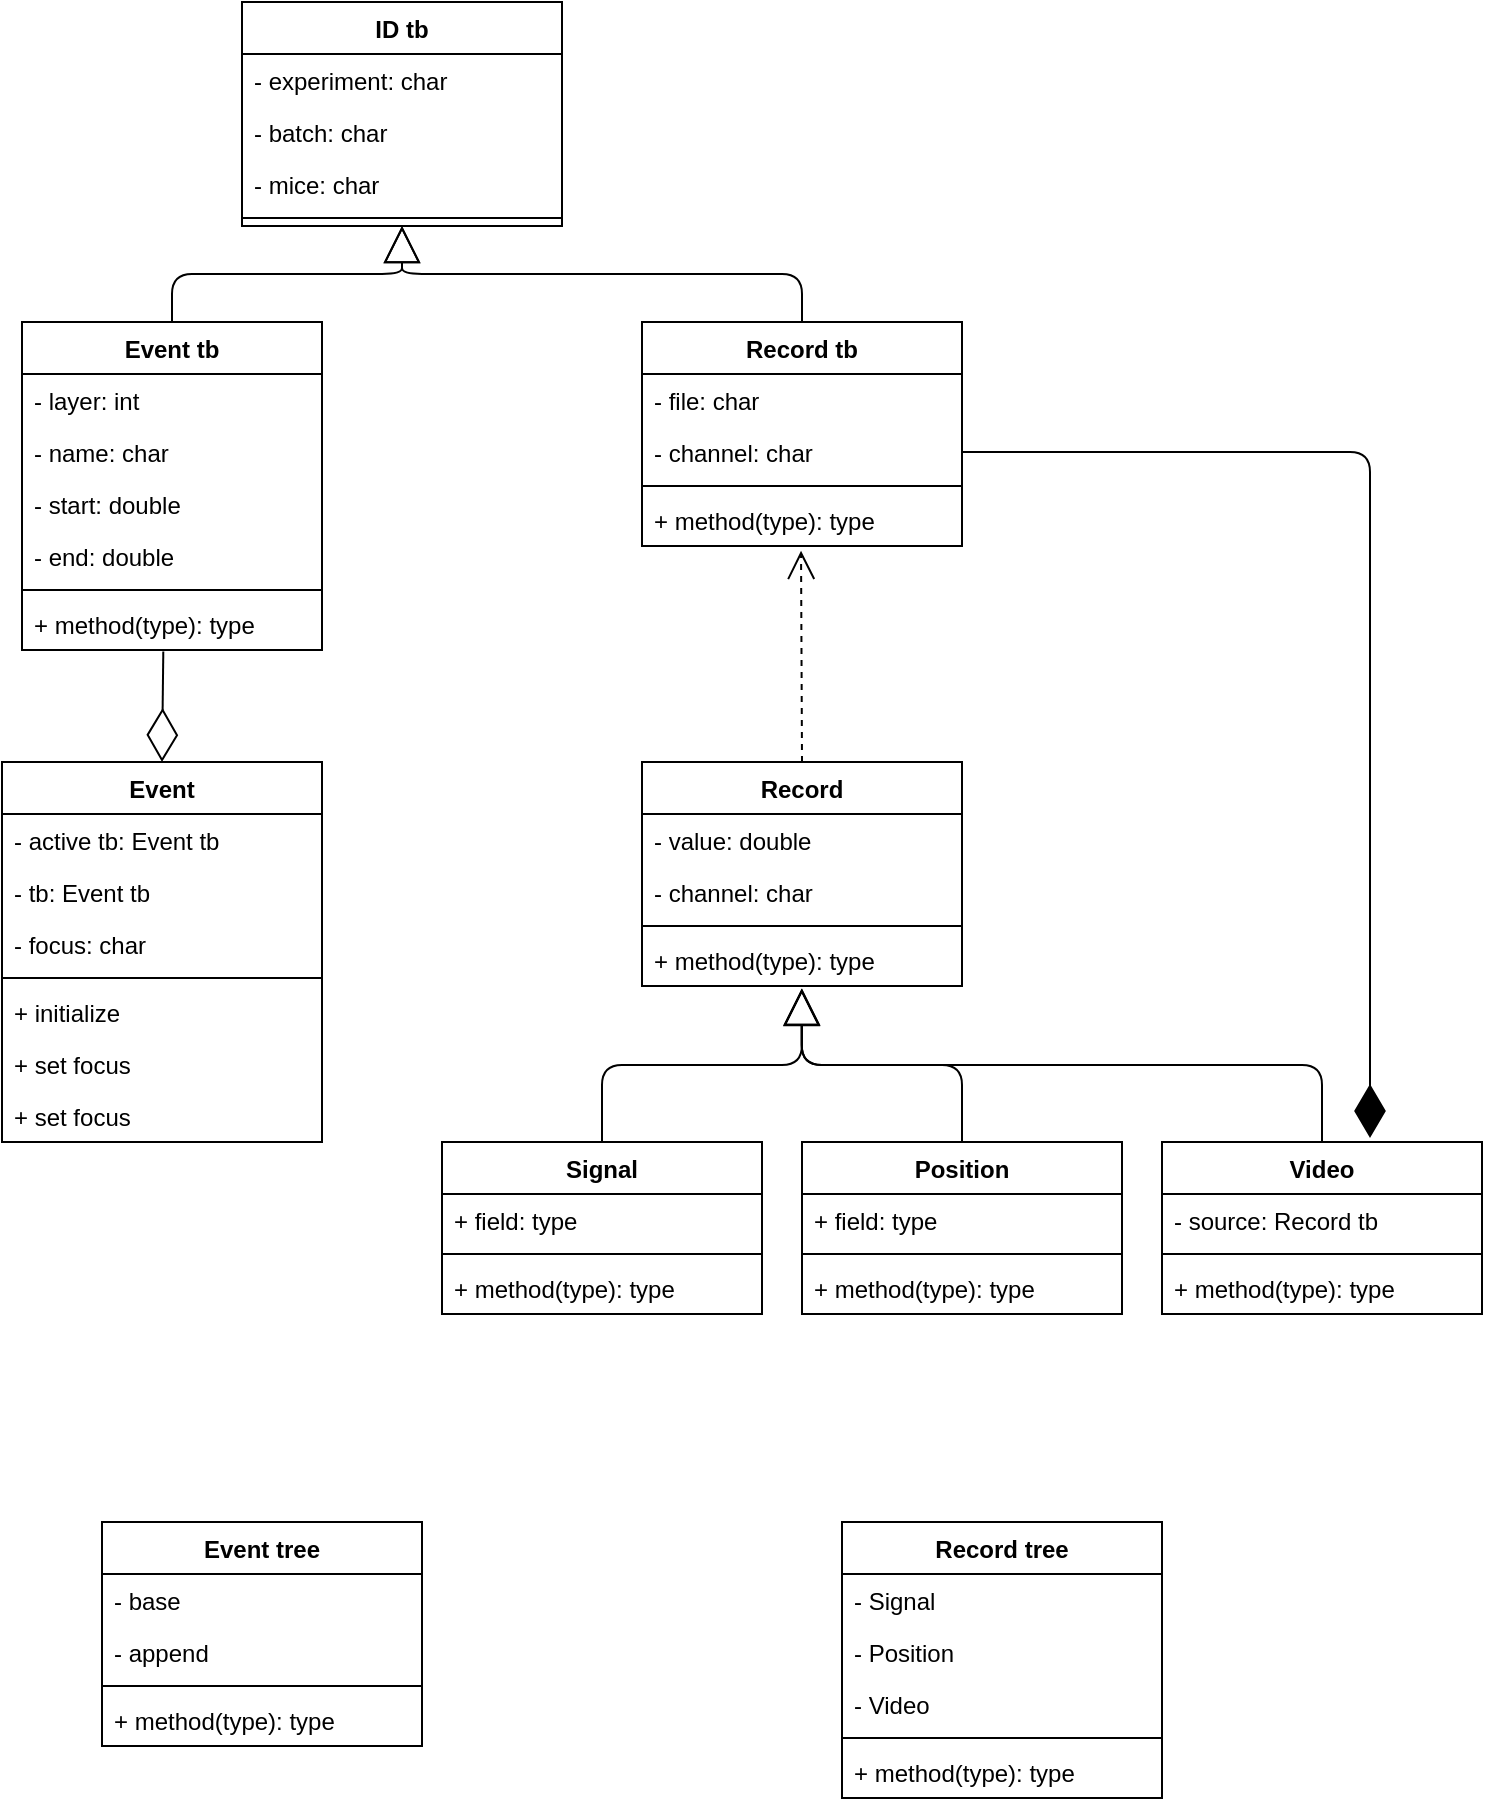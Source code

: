<mxfile version="18.1.2" type="github">
  <diagram id="C5RBs43oDa-KdzZeNtuy" name="Page-1">
    <mxGraphModel dx="1185" dy="670" grid="1" gridSize="10" guides="1" tooltips="1" connect="1" arrows="1" fold="1" page="1" pageScale="1" pageWidth="827" pageHeight="1169" math="0" shadow="0">
      <root>
        <mxCell id="WIyWlLk6GJQsqaUBKTNV-0" />
        <mxCell id="WIyWlLk6GJQsqaUBKTNV-1" parent="WIyWlLk6GJQsqaUBKTNV-0" />
        <mxCell id="g5X8tNQzVNiP0ZFBKcUi-2" value="ID tb" style="swimlane;fontStyle=1;align=center;verticalAlign=top;childLayout=stackLayout;horizontal=1;startSize=26;horizontalStack=0;resizeParent=1;resizeParentMax=0;resizeLast=0;collapsible=1;marginBottom=0;" vertex="1" parent="WIyWlLk6GJQsqaUBKTNV-1">
          <mxGeometry x="120" y="50" width="160" height="112" as="geometry">
            <mxRectangle x="120" y="50" width="40" height="26" as="alternateBounds" />
          </mxGeometry>
        </mxCell>
        <mxCell id="g5X8tNQzVNiP0ZFBKcUi-3" value="- experiment: char" style="text;strokeColor=none;fillColor=none;align=left;verticalAlign=top;spacingLeft=4;spacingRight=4;overflow=hidden;rotatable=0;points=[[0,0.5],[1,0.5]];portConstraint=eastwest;" vertex="1" parent="g5X8tNQzVNiP0ZFBKcUi-2">
          <mxGeometry y="26" width="160" height="26" as="geometry" />
        </mxCell>
        <mxCell id="g5X8tNQzVNiP0ZFBKcUi-6" value="- batch: char" style="text;strokeColor=none;fillColor=none;align=left;verticalAlign=top;spacingLeft=4;spacingRight=4;overflow=hidden;rotatable=0;points=[[0,0.5],[1,0.5]];portConstraint=eastwest;" vertex="1" parent="g5X8tNQzVNiP0ZFBKcUi-2">
          <mxGeometry y="52" width="160" height="26" as="geometry" />
        </mxCell>
        <mxCell id="g5X8tNQzVNiP0ZFBKcUi-7" value="- mice: char" style="text;strokeColor=none;fillColor=none;align=left;verticalAlign=top;spacingLeft=4;spacingRight=4;overflow=hidden;rotatable=0;points=[[0,0.5],[1,0.5]];portConstraint=eastwest;" vertex="1" parent="g5X8tNQzVNiP0ZFBKcUi-2">
          <mxGeometry y="78" width="160" height="26" as="geometry" />
        </mxCell>
        <mxCell id="g5X8tNQzVNiP0ZFBKcUi-4" value="" style="line;strokeWidth=1;fillColor=none;align=left;verticalAlign=middle;spacingTop=-1;spacingLeft=3;spacingRight=3;rotatable=0;labelPosition=right;points=[];portConstraint=eastwest;" vertex="1" parent="g5X8tNQzVNiP0ZFBKcUi-2">
          <mxGeometry y="104" width="160" height="8" as="geometry" />
        </mxCell>
        <mxCell id="g5X8tNQzVNiP0ZFBKcUi-10" value="Event tb" style="swimlane;fontStyle=1;align=center;verticalAlign=top;childLayout=stackLayout;horizontal=1;startSize=26;horizontalStack=0;resizeParent=1;resizeParentMax=0;resizeLast=0;collapsible=1;marginBottom=0;" vertex="1" parent="WIyWlLk6GJQsqaUBKTNV-1">
          <mxGeometry x="10" y="210" width="150" height="164" as="geometry">
            <mxRectangle x="10" y="210" width="70" height="26" as="alternateBounds" />
          </mxGeometry>
        </mxCell>
        <mxCell id="g5X8tNQzVNiP0ZFBKcUi-11" value="- layer: int" style="text;strokeColor=none;fillColor=none;align=left;verticalAlign=top;spacingLeft=4;spacingRight=4;overflow=hidden;rotatable=0;points=[[0,0.5],[1,0.5]];portConstraint=eastwest;" vertex="1" parent="g5X8tNQzVNiP0ZFBKcUi-10">
          <mxGeometry y="26" width="150" height="26" as="geometry" />
        </mxCell>
        <mxCell id="g5X8tNQzVNiP0ZFBKcUi-16" value="- name: char" style="text;strokeColor=none;fillColor=none;align=left;verticalAlign=top;spacingLeft=4;spacingRight=4;overflow=hidden;rotatable=0;points=[[0,0.5],[1,0.5]];portConstraint=eastwest;" vertex="1" parent="g5X8tNQzVNiP0ZFBKcUi-10">
          <mxGeometry y="52" width="150" height="26" as="geometry" />
        </mxCell>
        <mxCell id="g5X8tNQzVNiP0ZFBKcUi-17" value="- start: double" style="text;strokeColor=none;fillColor=none;align=left;verticalAlign=top;spacingLeft=4;spacingRight=4;overflow=hidden;rotatable=0;points=[[0,0.5],[1,0.5]];portConstraint=eastwest;" vertex="1" parent="g5X8tNQzVNiP0ZFBKcUi-10">
          <mxGeometry y="78" width="150" height="26" as="geometry" />
        </mxCell>
        <mxCell id="g5X8tNQzVNiP0ZFBKcUi-18" value="- end: double" style="text;strokeColor=none;fillColor=none;align=left;verticalAlign=top;spacingLeft=4;spacingRight=4;overflow=hidden;rotatable=0;points=[[0,0.5],[1,0.5]];portConstraint=eastwest;" vertex="1" parent="g5X8tNQzVNiP0ZFBKcUi-10">
          <mxGeometry y="104" width="150" height="26" as="geometry" />
        </mxCell>
        <mxCell id="g5X8tNQzVNiP0ZFBKcUi-12" value="" style="line;strokeWidth=1;fillColor=none;align=left;verticalAlign=middle;spacingTop=-1;spacingLeft=3;spacingRight=3;rotatable=0;labelPosition=right;points=[];portConstraint=eastwest;" vertex="1" parent="g5X8tNQzVNiP0ZFBKcUi-10">
          <mxGeometry y="130" width="150" height="8" as="geometry" />
        </mxCell>
        <mxCell id="g5X8tNQzVNiP0ZFBKcUi-13" value="+ method(type): type" style="text;strokeColor=none;fillColor=none;align=left;verticalAlign=top;spacingLeft=4;spacingRight=4;overflow=hidden;rotatable=0;points=[[0,0.5],[1,0.5]];portConstraint=eastwest;" vertex="1" parent="g5X8tNQzVNiP0ZFBKcUi-10">
          <mxGeometry y="138" width="150" height="26" as="geometry" />
        </mxCell>
        <mxCell id="g5X8tNQzVNiP0ZFBKcUi-21" value="Record tb" style="swimlane;fontStyle=1;align=center;verticalAlign=top;childLayout=stackLayout;horizontal=1;startSize=26;horizontalStack=0;resizeParent=1;resizeParentMax=0;resizeLast=0;collapsible=1;marginBottom=0;" vertex="1" parent="WIyWlLk6GJQsqaUBKTNV-1">
          <mxGeometry x="320" y="210" width="160" height="112" as="geometry">
            <mxRectangle x="230" y="210" width="70" height="26" as="alternateBounds" />
          </mxGeometry>
        </mxCell>
        <mxCell id="g5X8tNQzVNiP0ZFBKcUi-22" value="- file: char" style="text;strokeColor=none;fillColor=none;align=left;verticalAlign=top;spacingLeft=4;spacingRight=4;overflow=hidden;rotatable=0;points=[[0,0.5],[1,0.5]];portConstraint=eastwest;" vertex="1" parent="g5X8tNQzVNiP0ZFBKcUi-21">
          <mxGeometry y="26" width="160" height="26" as="geometry" />
        </mxCell>
        <mxCell id="g5X8tNQzVNiP0ZFBKcUi-25" value="- channel: char" style="text;strokeColor=none;fillColor=none;align=left;verticalAlign=top;spacingLeft=4;spacingRight=4;overflow=hidden;rotatable=0;points=[[0,0.5],[1,0.5]];portConstraint=eastwest;" vertex="1" parent="g5X8tNQzVNiP0ZFBKcUi-21">
          <mxGeometry y="52" width="160" height="26" as="geometry" />
        </mxCell>
        <mxCell id="g5X8tNQzVNiP0ZFBKcUi-23" value="" style="line;strokeWidth=1;fillColor=none;align=left;verticalAlign=middle;spacingTop=-1;spacingLeft=3;spacingRight=3;rotatable=0;labelPosition=right;points=[];portConstraint=eastwest;" vertex="1" parent="g5X8tNQzVNiP0ZFBKcUi-21">
          <mxGeometry y="78" width="160" height="8" as="geometry" />
        </mxCell>
        <mxCell id="g5X8tNQzVNiP0ZFBKcUi-24" value="+ method(type): type" style="text;strokeColor=none;fillColor=none;align=left;verticalAlign=top;spacingLeft=4;spacingRight=4;overflow=hidden;rotatable=0;points=[[0,0.5],[1,0.5]];portConstraint=eastwest;" vertex="1" parent="g5X8tNQzVNiP0ZFBKcUi-21">
          <mxGeometry y="86" width="160" height="26" as="geometry" />
        </mxCell>
        <mxCell id="g5X8tNQzVNiP0ZFBKcUi-29" value="Event" style="swimlane;fontStyle=1;align=center;verticalAlign=top;childLayout=stackLayout;horizontal=1;startSize=26;horizontalStack=0;resizeParent=1;resizeParentMax=0;resizeLast=0;collapsible=1;marginBottom=0;" vertex="1" parent="WIyWlLk6GJQsqaUBKTNV-1">
          <mxGeometry y="430" width="160" height="190" as="geometry" />
        </mxCell>
        <mxCell id="g5X8tNQzVNiP0ZFBKcUi-30" value="- active tb: Event tb" style="text;strokeColor=none;fillColor=none;align=left;verticalAlign=top;spacingLeft=4;spacingRight=4;overflow=hidden;rotatable=0;points=[[0,0.5],[1,0.5]];portConstraint=eastwest;" vertex="1" parent="g5X8tNQzVNiP0ZFBKcUi-29">
          <mxGeometry y="26" width="160" height="26" as="geometry" />
        </mxCell>
        <mxCell id="g5X8tNQzVNiP0ZFBKcUi-33" value="- tb: Event tb" style="text;strokeColor=none;fillColor=none;align=left;verticalAlign=top;spacingLeft=4;spacingRight=4;overflow=hidden;rotatable=0;points=[[0,0.5],[1,0.5]];portConstraint=eastwest;" vertex="1" parent="g5X8tNQzVNiP0ZFBKcUi-29">
          <mxGeometry y="52" width="160" height="26" as="geometry" />
        </mxCell>
        <mxCell id="g5X8tNQzVNiP0ZFBKcUi-34" value="- focus: char" style="text;strokeColor=none;fillColor=none;align=left;verticalAlign=top;spacingLeft=4;spacingRight=4;overflow=hidden;rotatable=0;points=[[0,0.5],[1,0.5]];portConstraint=eastwest;" vertex="1" parent="g5X8tNQzVNiP0ZFBKcUi-29">
          <mxGeometry y="78" width="160" height="26" as="geometry" />
        </mxCell>
        <mxCell id="g5X8tNQzVNiP0ZFBKcUi-31" value="" style="line;strokeWidth=1;fillColor=none;align=left;verticalAlign=middle;spacingTop=-1;spacingLeft=3;spacingRight=3;rotatable=0;labelPosition=right;points=[];portConstraint=eastwest;" vertex="1" parent="g5X8tNQzVNiP0ZFBKcUi-29">
          <mxGeometry y="104" width="160" height="8" as="geometry" />
        </mxCell>
        <mxCell id="g5X8tNQzVNiP0ZFBKcUi-37" value="+ initialize" style="text;strokeColor=none;fillColor=none;align=left;verticalAlign=top;spacingLeft=4;spacingRight=4;overflow=hidden;rotatable=0;points=[[0,0.5],[1,0.5]];portConstraint=eastwest;" vertex="1" parent="g5X8tNQzVNiP0ZFBKcUi-29">
          <mxGeometry y="112" width="160" height="26" as="geometry" />
        </mxCell>
        <mxCell id="g5X8tNQzVNiP0ZFBKcUi-32" value="+ set focus" style="text;strokeColor=none;fillColor=none;align=left;verticalAlign=top;spacingLeft=4;spacingRight=4;overflow=hidden;rotatable=0;points=[[0,0.5],[1,0.5]];portConstraint=eastwest;" vertex="1" parent="g5X8tNQzVNiP0ZFBKcUi-29">
          <mxGeometry y="138" width="160" height="26" as="geometry" />
        </mxCell>
        <mxCell id="g5X8tNQzVNiP0ZFBKcUi-38" value="+ set focus" style="text;strokeColor=none;fillColor=none;align=left;verticalAlign=top;spacingLeft=4;spacingRight=4;overflow=hidden;rotatable=0;points=[[0,0.5],[1,0.5]];portConstraint=eastwest;" vertex="1" parent="g5X8tNQzVNiP0ZFBKcUi-29">
          <mxGeometry y="164" width="160" height="26" as="geometry" />
        </mxCell>
        <mxCell id="g5X8tNQzVNiP0ZFBKcUi-40" value="" style="endArrow=diamondThin;endFill=0;endSize=24;html=1;rounded=0;exitX=0.471;exitY=1.027;exitDx=0;exitDy=0;exitPerimeter=0;entryX=0.5;entryY=0;entryDx=0;entryDy=0;" edge="1" parent="WIyWlLk6GJQsqaUBKTNV-1" source="g5X8tNQzVNiP0ZFBKcUi-13" target="g5X8tNQzVNiP0ZFBKcUi-29">
          <mxGeometry width="160" relative="1" as="geometry">
            <mxPoint x="150" y="350" as="sourcePoint" />
            <mxPoint x="210" y="400" as="targetPoint" />
          </mxGeometry>
        </mxCell>
        <mxCell id="g5X8tNQzVNiP0ZFBKcUi-45" value="Record" style="swimlane;fontStyle=1;align=center;verticalAlign=top;childLayout=stackLayout;horizontal=1;startSize=26;horizontalStack=0;resizeParent=1;resizeParentMax=0;resizeLast=0;collapsible=1;marginBottom=0;" vertex="1" parent="WIyWlLk6GJQsqaUBKTNV-1">
          <mxGeometry x="320" y="430" width="160" height="112" as="geometry" />
        </mxCell>
        <mxCell id="g5X8tNQzVNiP0ZFBKcUi-46" value="- value: double" style="text;strokeColor=none;fillColor=none;align=left;verticalAlign=top;spacingLeft=4;spacingRight=4;overflow=hidden;rotatable=0;points=[[0,0.5],[1,0.5]];portConstraint=eastwest;" vertex="1" parent="g5X8tNQzVNiP0ZFBKcUi-45">
          <mxGeometry y="26" width="160" height="26" as="geometry" />
        </mxCell>
        <mxCell id="g5X8tNQzVNiP0ZFBKcUi-49" value="- channel: char" style="text;strokeColor=none;fillColor=none;align=left;verticalAlign=top;spacingLeft=4;spacingRight=4;overflow=hidden;rotatable=0;points=[[0,0.5],[1,0.5]];portConstraint=eastwest;" vertex="1" parent="g5X8tNQzVNiP0ZFBKcUi-45">
          <mxGeometry y="52" width="160" height="26" as="geometry" />
        </mxCell>
        <mxCell id="g5X8tNQzVNiP0ZFBKcUi-47" value="" style="line;strokeWidth=1;fillColor=none;align=left;verticalAlign=middle;spacingTop=-1;spacingLeft=3;spacingRight=3;rotatable=0;labelPosition=right;points=[];portConstraint=eastwest;" vertex="1" parent="g5X8tNQzVNiP0ZFBKcUi-45">
          <mxGeometry y="78" width="160" height="8" as="geometry" />
        </mxCell>
        <mxCell id="g5X8tNQzVNiP0ZFBKcUi-48" value="+ method(type): type" style="text;strokeColor=none;fillColor=none;align=left;verticalAlign=top;spacingLeft=4;spacingRight=4;overflow=hidden;rotatable=0;points=[[0,0.5],[1,0.5]];portConstraint=eastwest;" vertex="1" parent="g5X8tNQzVNiP0ZFBKcUi-45">
          <mxGeometry y="86" width="160" height="26" as="geometry" />
        </mxCell>
        <mxCell id="g5X8tNQzVNiP0ZFBKcUi-50" value="" style="endArrow=open;endSize=12;dashed=1;html=1;rounded=0;entryX=0.497;entryY=1.093;entryDx=0;entryDy=0;entryPerimeter=0;exitX=0.5;exitY=0;exitDx=0;exitDy=0;" edge="1" parent="WIyWlLk6GJQsqaUBKTNV-1" source="g5X8tNQzVNiP0ZFBKcUi-45" target="g5X8tNQzVNiP0ZFBKcUi-24">
          <mxGeometry width="160" relative="1" as="geometry">
            <mxPoint x="150" y="350" as="sourcePoint" />
            <mxPoint x="310" y="350" as="targetPoint" />
          </mxGeometry>
        </mxCell>
        <mxCell id="g5X8tNQzVNiP0ZFBKcUi-62" value="Signal" style="swimlane;fontStyle=1;align=center;verticalAlign=top;childLayout=stackLayout;horizontal=1;startSize=26;horizontalStack=0;resizeParent=1;resizeParentMax=0;resizeLast=0;collapsible=1;marginBottom=0;" vertex="1" parent="WIyWlLk6GJQsqaUBKTNV-1">
          <mxGeometry x="220" y="620" width="160" height="86" as="geometry">
            <mxRectangle x="180" y="610" width="70" height="26" as="alternateBounds" />
          </mxGeometry>
        </mxCell>
        <mxCell id="g5X8tNQzVNiP0ZFBKcUi-63" value="+ field: type" style="text;strokeColor=none;fillColor=none;align=left;verticalAlign=top;spacingLeft=4;spacingRight=4;overflow=hidden;rotatable=0;points=[[0,0.5],[1,0.5]];portConstraint=eastwest;" vertex="1" parent="g5X8tNQzVNiP0ZFBKcUi-62">
          <mxGeometry y="26" width="160" height="26" as="geometry" />
        </mxCell>
        <mxCell id="g5X8tNQzVNiP0ZFBKcUi-64" value="" style="line;strokeWidth=1;fillColor=none;align=left;verticalAlign=middle;spacingTop=-1;spacingLeft=3;spacingRight=3;rotatable=0;labelPosition=right;points=[];portConstraint=eastwest;" vertex="1" parent="g5X8tNQzVNiP0ZFBKcUi-62">
          <mxGeometry y="52" width="160" height="8" as="geometry" />
        </mxCell>
        <mxCell id="g5X8tNQzVNiP0ZFBKcUi-65" value="+ method(type): type" style="text;strokeColor=none;fillColor=none;align=left;verticalAlign=top;spacingLeft=4;spacingRight=4;overflow=hidden;rotatable=0;points=[[0,0.5],[1,0.5]];portConstraint=eastwest;" vertex="1" parent="g5X8tNQzVNiP0ZFBKcUi-62">
          <mxGeometry y="60" width="160" height="26" as="geometry" />
        </mxCell>
        <mxCell id="g5X8tNQzVNiP0ZFBKcUi-66" value="Position" style="swimlane;fontStyle=1;align=center;verticalAlign=top;childLayout=stackLayout;horizontal=1;startSize=26;horizontalStack=0;resizeParent=1;resizeParentMax=0;resizeLast=0;collapsible=1;marginBottom=0;" vertex="1" parent="WIyWlLk6GJQsqaUBKTNV-1">
          <mxGeometry x="400" y="620" width="160" height="86" as="geometry">
            <mxRectangle x="360" y="610" width="80" height="26" as="alternateBounds" />
          </mxGeometry>
        </mxCell>
        <mxCell id="g5X8tNQzVNiP0ZFBKcUi-67" value="+ field: type" style="text;strokeColor=none;fillColor=none;align=left;verticalAlign=top;spacingLeft=4;spacingRight=4;overflow=hidden;rotatable=0;points=[[0,0.5],[1,0.5]];portConstraint=eastwest;" vertex="1" parent="g5X8tNQzVNiP0ZFBKcUi-66">
          <mxGeometry y="26" width="160" height="26" as="geometry" />
        </mxCell>
        <mxCell id="g5X8tNQzVNiP0ZFBKcUi-68" value="" style="line;strokeWidth=1;fillColor=none;align=left;verticalAlign=middle;spacingTop=-1;spacingLeft=3;spacingRight=3;rotatable=0;labelPosition=right;points=[];portConstraint=eastwest;" vertex="1" parent="g5X8tNQzVNiP0ZFBKcUi-66">
          <mxGeometry y="52" width="160" height="8" as="geometry" />
        </mxCell>
        <mxCell id="g5X8tNQzVNiP0ZFBKcUi-69" value="+ method(type): type" style="text;strokeColor=none;fillColor=none;align=left;verticalAlign=top;spacingLeft=4;spacingRight=4;overflow=hidden;rotatable=0;points=[[0,0.5],[1,0.5]];portConstraint=eastwest;" vertex="1" parent="g5X8tNQzVNiP0ZFBKcUi-66">
          <mxGeometry y="60" width="160" height="26" as="geometry" />
        </mxCell>
        <mxCell id="g5X8tNQzVNiP0ZFBKcUi-70" value="Video" style="swimlane;fontStyle=1;align=center;verticalAlign=top;childLayout=stackLayout;horizontal=1;startSize=26;horizontalStack=0;resizeParent=1;resizeParentMax=0;resizeLast=0;collapsible=1;marginBottom=0;" vertex="1" parent="WIyWlLk6GJQsqaUBKTNV-1">
          <mxGeometry x="580" y="620" width="160" height="86" as="geometry">
            <mxRectangle x="540" y="610" width="60" height="26" as="alternateBounds" />
          </mxGeometry>
        </mxCell>
        <mxCell id="g5X8tNQzVNiP0ZFBKcUi-71" value="- source: Record tb" style="text;strokeColor=none;fillColor=none;align=left;verticalAlign=top;spacingLeft=4;spacingRight=4;overflow=hidden;rotatable=0;points=[[0,0.5],[1,0.5]];portConstraint=eastwest;" vertex="1" parent="g5X8tNQzVNiP0ZFBKcUi-70">
          <mxGeometry y="26" width="160" height="26" as="geometry" />
        </mxCell>
        <mxCell id="g5X8tNQzVNiP0ZFBKcUi-72" value="" style="line;strokeWidth=1;fillColor=none;align=left;verticalAlign=middle;spacingTop=-1;spacingLeft=3;spacingRight=3;rotatable=0;labelPosition=right;points=[];portConstraint=eastwest;" vertex="1" parent="g5X8tNQzVNiP0ZFBKcUi-70">
          <mxGeometry y="52" width="160" height="8" as="geometry" />
        </mxCell>
        <mxCell id="g5X8tNQzVNiP0ZFBKcUi-73" value="+ method(type): type" style="text;strokeColor=none;fillColor=none;align=left;verticalAlign=top;spacingLeft=4;spacingRight=4;overflow=hidden;rotatable=0;points=[[0,0.5],[1,0.5]];portConstraint=eastwest;" vertex="1" parent="g5X8tNQzVNiP0ZFBKcUi-70">
          <mxGeometry y="60" width="160" height="26" as="geometry" />
        </mxCell>
        <mxCell id="g5X8tNQzVNiP0ZFBKcUi-85" value="" style="endArrow=block;endSize=16;endFill=0;html=1;edgeStyle=elbowEdgeStyle;exitX=0.5;exitY=0;exitDx=0;exitDy=0;elbow=vertical;entryX=0.5;entryY=1;entryDx=0;entryDy=0;" edge="1" parent="WIyWlLk6GJQsqaUBKTNV-1" source="g5X8tNQzVNiP0ZFBKcUi-10" target="g5X8tNQzVNiP0ZFBKcUi-2">
          <mxGeometry width="160" relative="1" as="geometry">
            <mxPoint x="490" y="360" as="sourcePoint" />
            <mxPoint x="200" y="180" as="targetPoint" />
          </mxGeometry>
        </mxCell>
        <mxCell id="g5X8tNQzVNiP0ZFBKcUi-86" value="" style="endArrow=block;endSize=16;endFill=0;html=1;edgeStyle=elbowEdgeStyle;exitX=0.5;exitY=0;exitDx=0;exitDy=0;elbow=vertical;entryX=0.5;entryY=1;entryDx=0;entryDy=0;" edge="1" parent="WIyWlLk6GJQsqaUBKTNV-1" source="g5X8tNQzVNiP0ZFBKcUi-21" target="g5X8tNQzVNiP0ZFBKcUi-2">
          <mxGeometry width="160" relative="1" as="geometry">
            <mxPoint x="95" y="220" as="sourcePoint" />
            <mxPoint x="200" y="185" as="targetPoint" />
          </mxGeometry>
        </mxCell>
        <mxCell id="g5X8tNQzVNiP0ZFBKcUi-89" value="" style="endArrow=block;endSize=16;endFill=0;html=1;exitX=0.5;exitY=0;exitDx=0;exitDy=0;edgeStyle=elbowEdgeStyle;entryX=0.5;entryY=1.049;entryDx=0;entryDy=0;entryPerimeter=0;elbow=vertical;" edge="1" parent="WIyWlLk6GJQsqaUBKTNV-1" source="g5X8tNQzVNiP0ZFBKcUi-62" target="g5X8tNQzVNiP0ZFBKcUi-48">
          <mxGeometry width="160" relative="1" as="geometry">
            <mxPoint x="340" y="500" as="sourcePoint" />
            <mxPoint x="500" y="500" as="targetPoint" />
          </mxGeometry>
        </mxCell>
        <mxCell id="g5X8tNQzVNiP0ZFBKcUi-90" value="" style="endArrow=block;endSize=16;endFill=0;html=1;exitX=0.5;exitY=0;exitDx=0;exitDy=0;edgeStyle=elbowEdgeStyle;elbow=vertical;entryX=0.499;entryY=1.056;entryDx=0;entryDy=0;entryPerimeter=0;" edge="1" parent="WIyWlLk6GJQsqaUBKTNV-1" source="g5X8tNQzVNiP0ZFBKcUi-66" target="g5X8tNQzVNiP0ZFBKcUi-48">
          <mxGeometry width="160" relative="1" as="geometry">
            <mxPoint x="270" y="620" as="sourcePoint" />
            <mxPoint x="420" y="550" as="targetPoint" />
          </mxGeometry>
        </mxCell>
        <mxCell id="g5X8tNQzVNiP0ZFBKcUi-91" value="" style="endArrow=block;endSize=16;endFill=0;html=1;edgeStyle=elbowEdgeStyle;elbow=vertical;exitX=0.5;exitY=0;exitDx=0;exitDy=0;entryX=0.499;entryY=1.049;entryDx=0;entryDy=0;entryPerimeter=0;" edge="1" parent="WIyWlLk6GJQsqaUBKTNV-1" source="g5X8tNQzVNiP0ZFBKcUi-70" target="g5X8tNQzVNiP0ZFBKcUi-48">
          <mxGeometry width="160" relative="1" as="geometry">
            <mxPoint x="600" y="600" as="sourcePoint" />
            <mxPoint x="440" y="550" as="targetPoint" />
          </mxGeometry>
        </mxCell>
        <mxCell id="g5X8tNQzVNiP0ZFBKcUi-93" value="" style="endArrow=diamondThin;endFill=1;endSize=24;html=1;elbow=vertical;entryX=0.65;entryY=-0.023;entryDx=0;entryDy=0;entryPerimeter=0;exitX=1;exitY=0.5;exitDx=0;exitDy=0;edgeStyle=orthogonalEdgeStyle;" edge="1" parent="WIyWlLk6GJQsqaUBKTNV-1" source="g5X8tNQzVNiP0ZFBKcUi-25" target="g5X8tNQzVNiP0ZFBKcUi-70">
          <mxGeometry width="160" relative="1" as="geometry">
            <mxPoint x="330" y="480" as="sourcePoint" />
            <mxPoint x="490" y="480" as="targetPoint" />
          </mxGeometry>
        </mxCell>
        <mxCell id="g5X8tNQzVNiP0ZFBKcUi-94" value="Record tree" style="swimlane;fontStyle=1;align=center;verticalAlign=top;childLayout=stackLayout;horizontal=1;startSize=26;horizontalStack=0;resizeParent=1;resizeParentMax=0;resizeLast=0;collapsible=1;marginBottom=0;" vertex="1" parent="WIyWlLk6GJQsqaUBKTNV-1">
          <mxGeometry x="420" y="810" width="160" height="138" as="geometry" />
        </mxCell>
        <mxCell id="g5X8tNQzVNiP0ZFBKcUi-95" value="- Signal" style="text;strokeColor=none;fillColor=none;align=left;verticalAlign=top;spacingLeft=4;spacingRight=4;overflow=hidden;rotatable=0;points=[[0,0.5],[1,0.5]];portConstraint=eastwest;" vertex="1" parent="g5X8tNQzVNiP0ZFBKcUi-94">
          <mxGeometry y="26" width="160" height="26" as="geometry" />
        </mxCell>
        <mxCell id="g5X8tNQzVNiP0ZFBKcUi-98" value="- Position" style="text;strokeColor=none;fillColor=none;align=left;verticalAlign=top;spacingLeft=4;spacingRight=4;overflow=hidden;rotatable=0;points=[[0,0.5],[1,0.5]];portConstraint=eastwest;" vertex="1" parent="g5X8tNQzVNiP0ZFBKcUi-94">
          <mxGeometry y="52" width="160" height="26" as="geometry" />
        </mxCell>
        <mxCell id="g5X8tNQzVNiP0ZFBKcUi-99" value="- Video" style="text;strokeColor=none;fillColor=none;align=left;verticalAlign=top;spacingLeft=4;spacingRight=4;overflow=hidden;rotatable=0;points=[[0,0.5],[1,0.5]];portConstraint=eastwest;" vertex="1" parent="g5X8tNQzVNiP0ZFBKcUi-94">
          <mxGeometry y="78" width="160" height="26" as="geometry" />
        </mxCell>
        <mxCell id="g5X8tNQzVNiP0ZFBKcUi-96" value="" style="line;strokeWidth=1;fillColor=none;align=left;verticalAlign=middle;spacingTop=-1;spacingLeft=3;spacingRight=3;rotatable=0;labelPosition=right;points=[];portConstraint=eastwest;" vertex="1" parent="g5X8tNQzVNiP0ZFBKcUi-94">
          <mxGeometry y="104" width="160" height="8" as="geometry" />
        </mxCell>
        <mxCell id="g5X8tNQzVNiP0ZFBKcUi-97" value="+ method(type): type" style="text;strokeColor=none;fillColor=none;align=left;verticalAlign=top;spacingLeft=4;spacingRight=4;overflow=hidden;rotatable=0;points=[[0,0.5],[1,0.5]];portConstraint=eastwest;" vertex="1" parent="g5X8tNQzVNiP0ZFBKcUi-94">
          <mxGeometry y="112" width="160" height="26" as="geometry" />
        </mxCell>
        <mxCell id="g5X8tNQzVNiP0ZFBKcUi-100" value="Event tree" style="swimlane;fontStyle=1;align=center;verticalAlign=top;childLayout=stackLayout;horizontal=1;startSize=26;horizontalStack=0;resizeParent=1;resizeParentMax=0;resizeLast=0;collapsible=1;marginBottom=0;" vertex="1" parent="WIyWlLk6GJQsqaUBKTNV-1">
          <mxGeometry x="50" y="810" width="160" height="112" as="geometry" />
        </mxCell>
        <mxCell id="g5X8tNQzVNiP0ZFBKcUi-101" value="- base" style="text;strokeColor=none;fillColor=none;align=left;verticalAlign=top;spacingLeft=4;spacingRight=4;overflow=hidden;rotatable=0;points=[[0,0.5],[1,0.5]];portConstraint=eastwest;" vertex="1" parent="g5X8tNQzVNiP0ZFBKcUi-100">
          <mxGeometry y="26" width="160" height="26" as="geometry" />
        </mxCell>
        <mxCell id="g5X8tNQzVNiP0ZFBKcUi-104" value="- append" style="text;strokeColor=none;fillColor=none;align=left;verticalAlign=top;spacingLeft=4;spacingRight=4;overflow=hidden;rotatable=0;points=[[0,0.5],[1,0.5]];portConstraint=eastwest;" vertex="1" parent="g5X8tNQzVNiP0ZFBKcUi-100">
          <mxGeometry y="52" width="160" height="26" as="geometry" />
        </mxCell>
        <mxCell id="g5X8tNQzVNiP0ZFBKcUi-102" value="" style="line;strokeWidth=1;fillColor=none;align=left;verticalAlign=middle;spacingTop=-1;spacingLeft=3;spacingRight=3;rotatable=0;labelPosition=right;points=[];portConstraint=eastwest;" vertex="1" parent="g5X8tNQzVNiP0ZFBKcUi-100">
          <mxGeometry y="78" width="160" height="8" as="geometry" />
        </mxCell>
        <mxCell id="g5X8tNQzVNiP0ZFBKcUi-103" value="+ method(type): type" style="text;strokeColor=none;fillColor=none;align=left;verticalAlign=top;spacingLeft=4;spacingRight=4;overflow=hidden;rotatable=0;points=[[0,0.5],[1,0.5]];portConstraint=eastwest;" vertex="1" parent="g5X8tNQzVNiP0ZFBKcUi-100">
          <mxGeometry y="86" width="160" height="26" as="geometry" />
        </mxCell>
      </root>
    </mxGraphModel>
  </diagram>
</mxfile>
